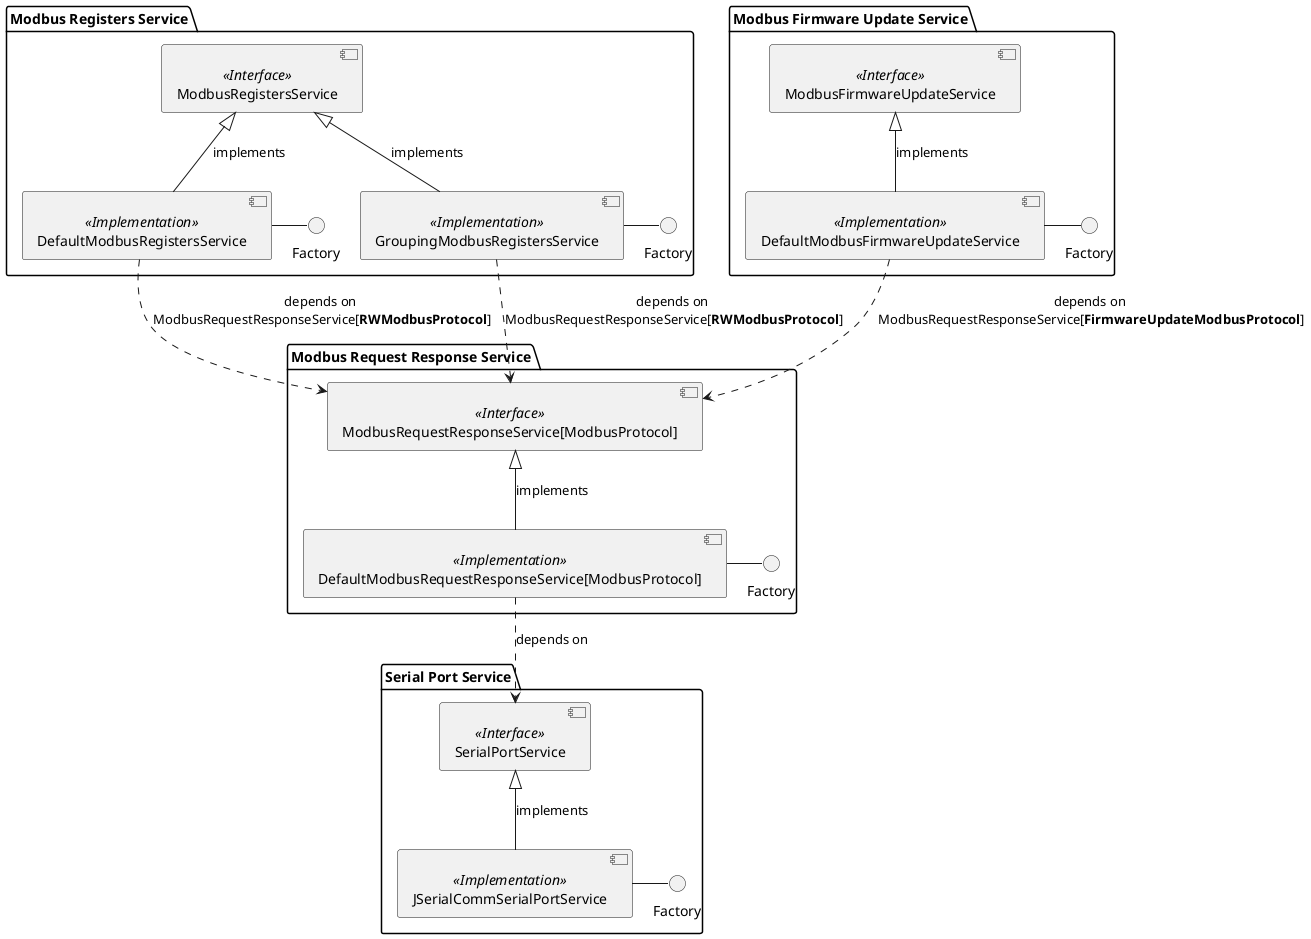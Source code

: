 @startuml
package "Serial Port Service" as SPS {
  component SerialPortService<<Interface>>
  component JSerialCommSerialPortService<<Implementation>>
  JSerialCommSerialPortService -u-|> SerialPortService : implements
  () "Factory" as SPF
  JSerialCommSerialPortService -r- SPF
}

package "Modbus Request Response Service" as MRRS {
  component "ModbusRequestResponseService[ModbusProtocol]" as ModbusRequestResponseService <<Interface>>
  component "DefaultModbusRequestResponseService[ModbusProtocol]" as DefaultModbusRequestResponseService <<Implementation>>
  DefaultModbusRequestResponseService -u-|> ModbusRequestResponseService : implements
  () "Factory" as DMRRSF
  DefaultModbusRequestResponseService -r- DMRRSF
  DefaultModbusRequestResponseService ..> SerialPortService : depends on
}


package "Modbus Registers Service" as MRS {
  component ModbusRegistersService<<Interface>>
  component DefaultModbusRegistersService<<Implementation>>
  component GroupingModbusRegistersService<<Implementation>>
  DefaultModbusRegistersService -u-|> ModbusRegistersService : implements
  GroupingModbusRegistersService -u-|> ModbusRegistersService : implements
  () "Factory" as DMRSF
  DefaultModbusRegistersService -r- DMRSF
  DefaultModbusRegistersService ..> ModbusRequestResponseService : depends on \nModbusRequestResponseService[**RWModbusProtocol**]
  () "Factory" as GMRSF
  GroupingModbusRegistersService -r- GMRSF
  GroupingModbusRegistersService ..> ModbusRequestResponseService : depends on \nModbusRequestResponseService[**RWModbusProtocol**]
}


package "Modbus Firmware Update Service" as MFUS {
  component ModbusFirmwareUpdateService<<Interface>>
  component DefaultModbusFirmwareUpdateService<<Implementation>>
  DefaultModbusFirmwareUpdateService -u-|> ModbusFirmwareUpdateService : implements
  () "Factory" as DMFUSF
  DefaultModbusFirmwareUpdateService -r- DMFUSF
  DefaultModbusFirmwareUpdateService ..> ModbusRequestResponseService : depends on \nModbusRequestResponseService[**FirmwareUpdateModbusProtocol**]
}
@enduml